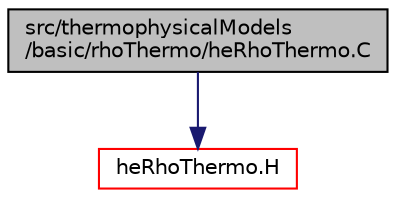 digraph "src/thermophysicalModels/basic/rhoThermo/heRhoThermo.C"
{
  bgcolor="transparent";
  edge [fontname="Helvetica",fontsize="10",labelfontname="Helvetica",labelfontsize="10"];
  node [fontname="Helvetica",fontsize="10",shape=record];
  Node1 [label="src/thermophysicalModels\l/basic/rhoThermo/heRhoThermo.C",height=0.2,width=0.4,color="black", fillcolor="grey75", style="filled", fontcolor="black"];
  Node1 -> Node2 [color="midnightblue",fontsize="10",style="solid",fontname="Helvetica"];
  Node2 [label="heRhoThermo.H",height=0.2,width=0.4,color="red",URL="$a10151.html"];
}
